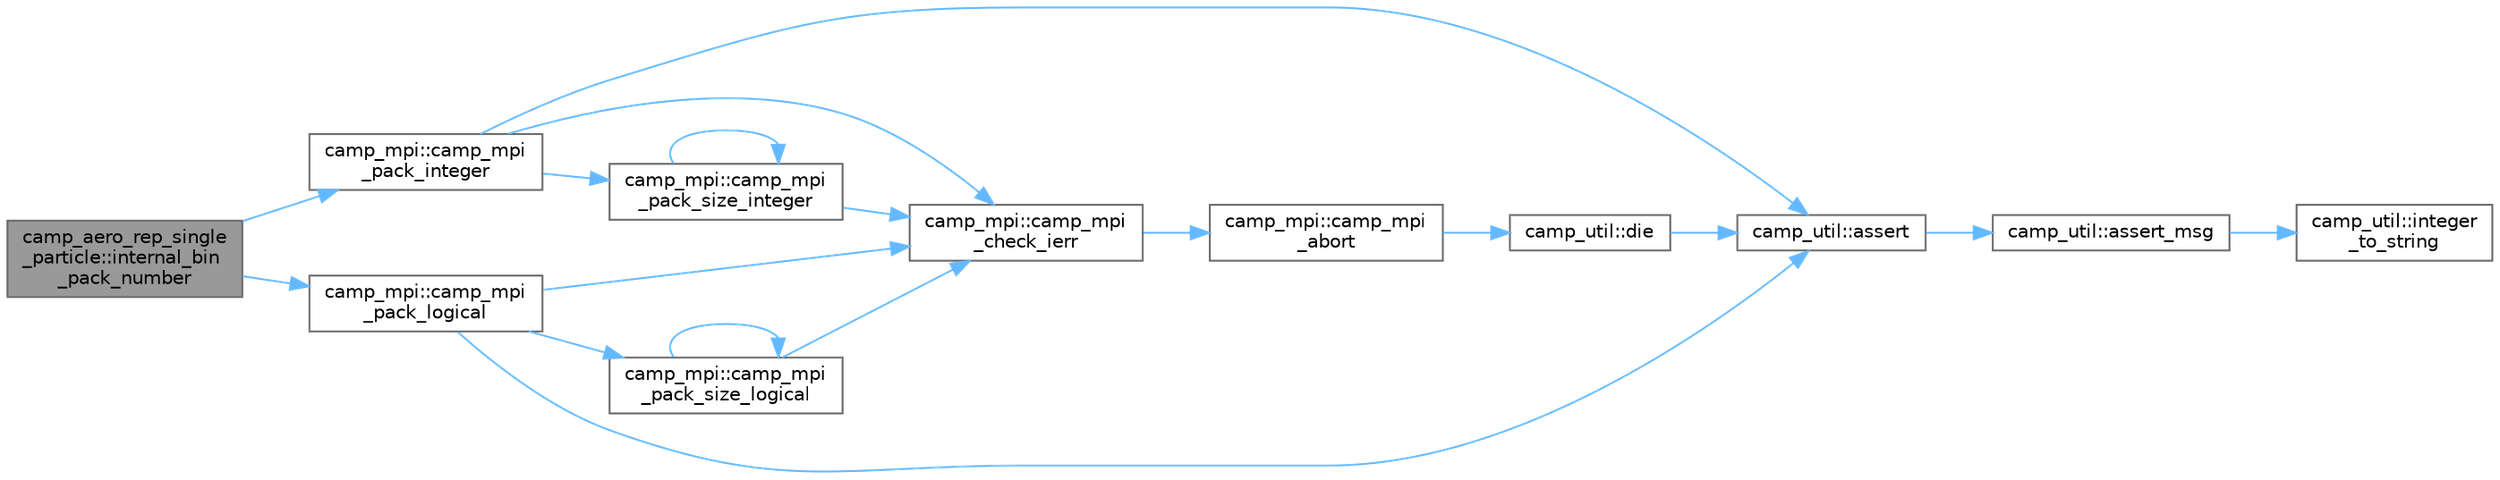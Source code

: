 digraph "camp_aero_rep_single_particle::internal_bin_pack_number"
{
 // LATEX_PDF_SIZE
  bgcolor="transparent";
  edge [fontname=Helvetica,fontsize=10,labelfontname=Helvetica,labelfontsize=10];
  node [fontname=Helvetica,fontsize=10,shape=box,height=0.2,width=0.4];
  rankdir="LR";
  Node1 [label="camp_aero_rep_single\l_particle::internal_bin\l_pack_number",height=0.2,width=0.4,color="gray40", fillcolor="grey60", style="filled", fontcolor="black",tooltip="Pack the given value to the buffer, advancing position."];
  Node1 -> Node2 [color="steelblue1",style="solid"];
  Node2 [label="camp_mpi::camp_mpi\l_pack_integer",height=0.2,width=0.4,color="grey40", fillcolor="white", style="filled",URL="$namespacecamp__mpi.html#ab8a9c9d3285d44ca8d229efc25a436e0",tooltip="Packs the given value into the buffer, advancing position."];
  Node2 -> Node3 [color="steelblue1",style="solid"];
  Node3 [label="camp_util::assert",height=0.2,width=0.4,color="grey40", fillcolor="white", style="filled",URL="$namespacecamp__util.html#a32cf43c1b618a3ecf93810383e960ef2",tooltip="Errors unless condition_ok is true."];
  Node3 -> Node4 [color="steelblue1",style="solid"];
  Node4 [label="camp_util::assert_msg",height=0.2,width=0.4,color="grey40", fillcolor="white", style="filled",URL="$namespacecamp__util.html#ab4e745d4a05763568bf773598f30e91f",tooltip="Errors unless condition_ok is true."];
  Node4 -> Node5 [color="steelblue1",style="solid"];
  Node5 [label="camp_util::integer\l_to_string",height=0.2,width=0.4,color="grey40", fillcolor="white", style="filled",URL="$namespacecamp__util.html#acd72e4626dcfefffaa08c42cfa7949bc",tooltip="Convert an integer to a string format."];
  Node2 -> Node6 [color="steelblue1",style="solid"];
  Node6 [label="camp_mpi::camp_mpi\l_check_ierr",height=0.2,width=0.4,color="grey40", fillcolor="white", style="filled",URL="$namespacecamp__mpi.html#adb95beaf933131229f017a03af8352ad",tooltip="Dies if ierr is not ok."];
  Node6 -> Node7 [color="steelblue1",style="solid"];
  Node7 [label="camp_mpi::camp_mpi\l_abort",height=0.2,width=0.4,color="grey40", fillcolor="white", style="filled",URL="$namespacecamp__mpi.html#a7c0deeecbf4c64fe7fcade1797e1aab8",tooltip="Abort the program."];
  Node7 -> Node8 [color="steelblue1",style="solid"];
  Node8 [label="camp_util::die",height=0.2,width=0.4,color="grey40", fillcolor="white", style="filled",URL="$namespacecamp__util.html#aa942add404bf8b611e5b4b8c777ca7f6",tooltip="Error immediately."];
  Node8 -> Node3 [color="steelblue1",style="solid"];
  Node2 -> Node9 [color="steelblue1",style="solid"];
  Node9 [label="camp_mpi::camp_mpi\l_pack_size_integer",height=0.2,width=0.4,color="grey40", fillcolor="white", style="filled",URL="$namespacecamp__mpi.html#abfca35b6c1f158dcb853326861d7e558",tooltip="Determines the number of bytes required to pack the given value."];
  Node9 -> Node6 [color="steelblue1",style="solid"];
  Node9 -> Node9 [color="steelblue1",style="solid"];
  Node1 -> Node10 [color="steelblue1",style="solid"];
  Node10 [label="camp_mpi::camp_mpi\l_pack_logical",height=0.2,width=0.4,color="grey40", fillcolor="white", style="filled",URL="$namespacecamp__mpi.html#a478c2ca36da605f816ccb99988201acc",tooltip="Packs the given value into the buffer, advancing position."];
  Node10 -> Node3 [color="steelblue1",style="solid"];
  Node10 -> Node6 [color="steelblue1",style="solid"];
  Node10 -> Node11 [color="steelblue1",style="solid"];
  Node11 [label="camp_mpi::camp_mpi\l_pack_size_logical",height=0.2,width=0.4,color="grey40", fillcolor="white", style="filled",URL="$namespacecamp__mpi.html#a91e386d6f20f660ab0762c32bb55e3a7",tooltip="Determines the number of bytes required to pack the given value."];
  Node11 -> Node6 [color="steelblue1",style="solid"];
  Node11 -> Node11 [color="steelblue1",style="solid"];
}
